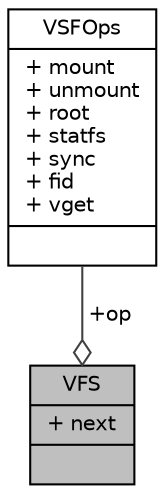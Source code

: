 digraph "VFS"
{
 // LATEX_PDF_SIZE
  edge [fontname="Helvetica",fontsize="10",labelfontname="Helvetica",labelfontsize="10"];
  node [fontname="Helvetica",fontsize="10",shape=record];
  Node1 [label="{VFS\n|+ next\l|}",height=0.2,width=0.4,color="black", fillcolor="grey75", style="filled", fontcolor="black",tooltip=" "];
  Node2 -> Node1 [color="grey25",fontsize="10",style="solid",label=" +op" ,arrowhead="odiamond",fontname="Helvetica"];
  Node2 [label="{VSFOps\n|+ mount\l+ unmount\l+ root\l+ statfs\l+ sync\l+ fid\l+ vget\l|}",height=0.2,width=0.4,color="black", fillcolor="white", style="filled",URL="$structVSFOps.html",tooltip=" "];
}
